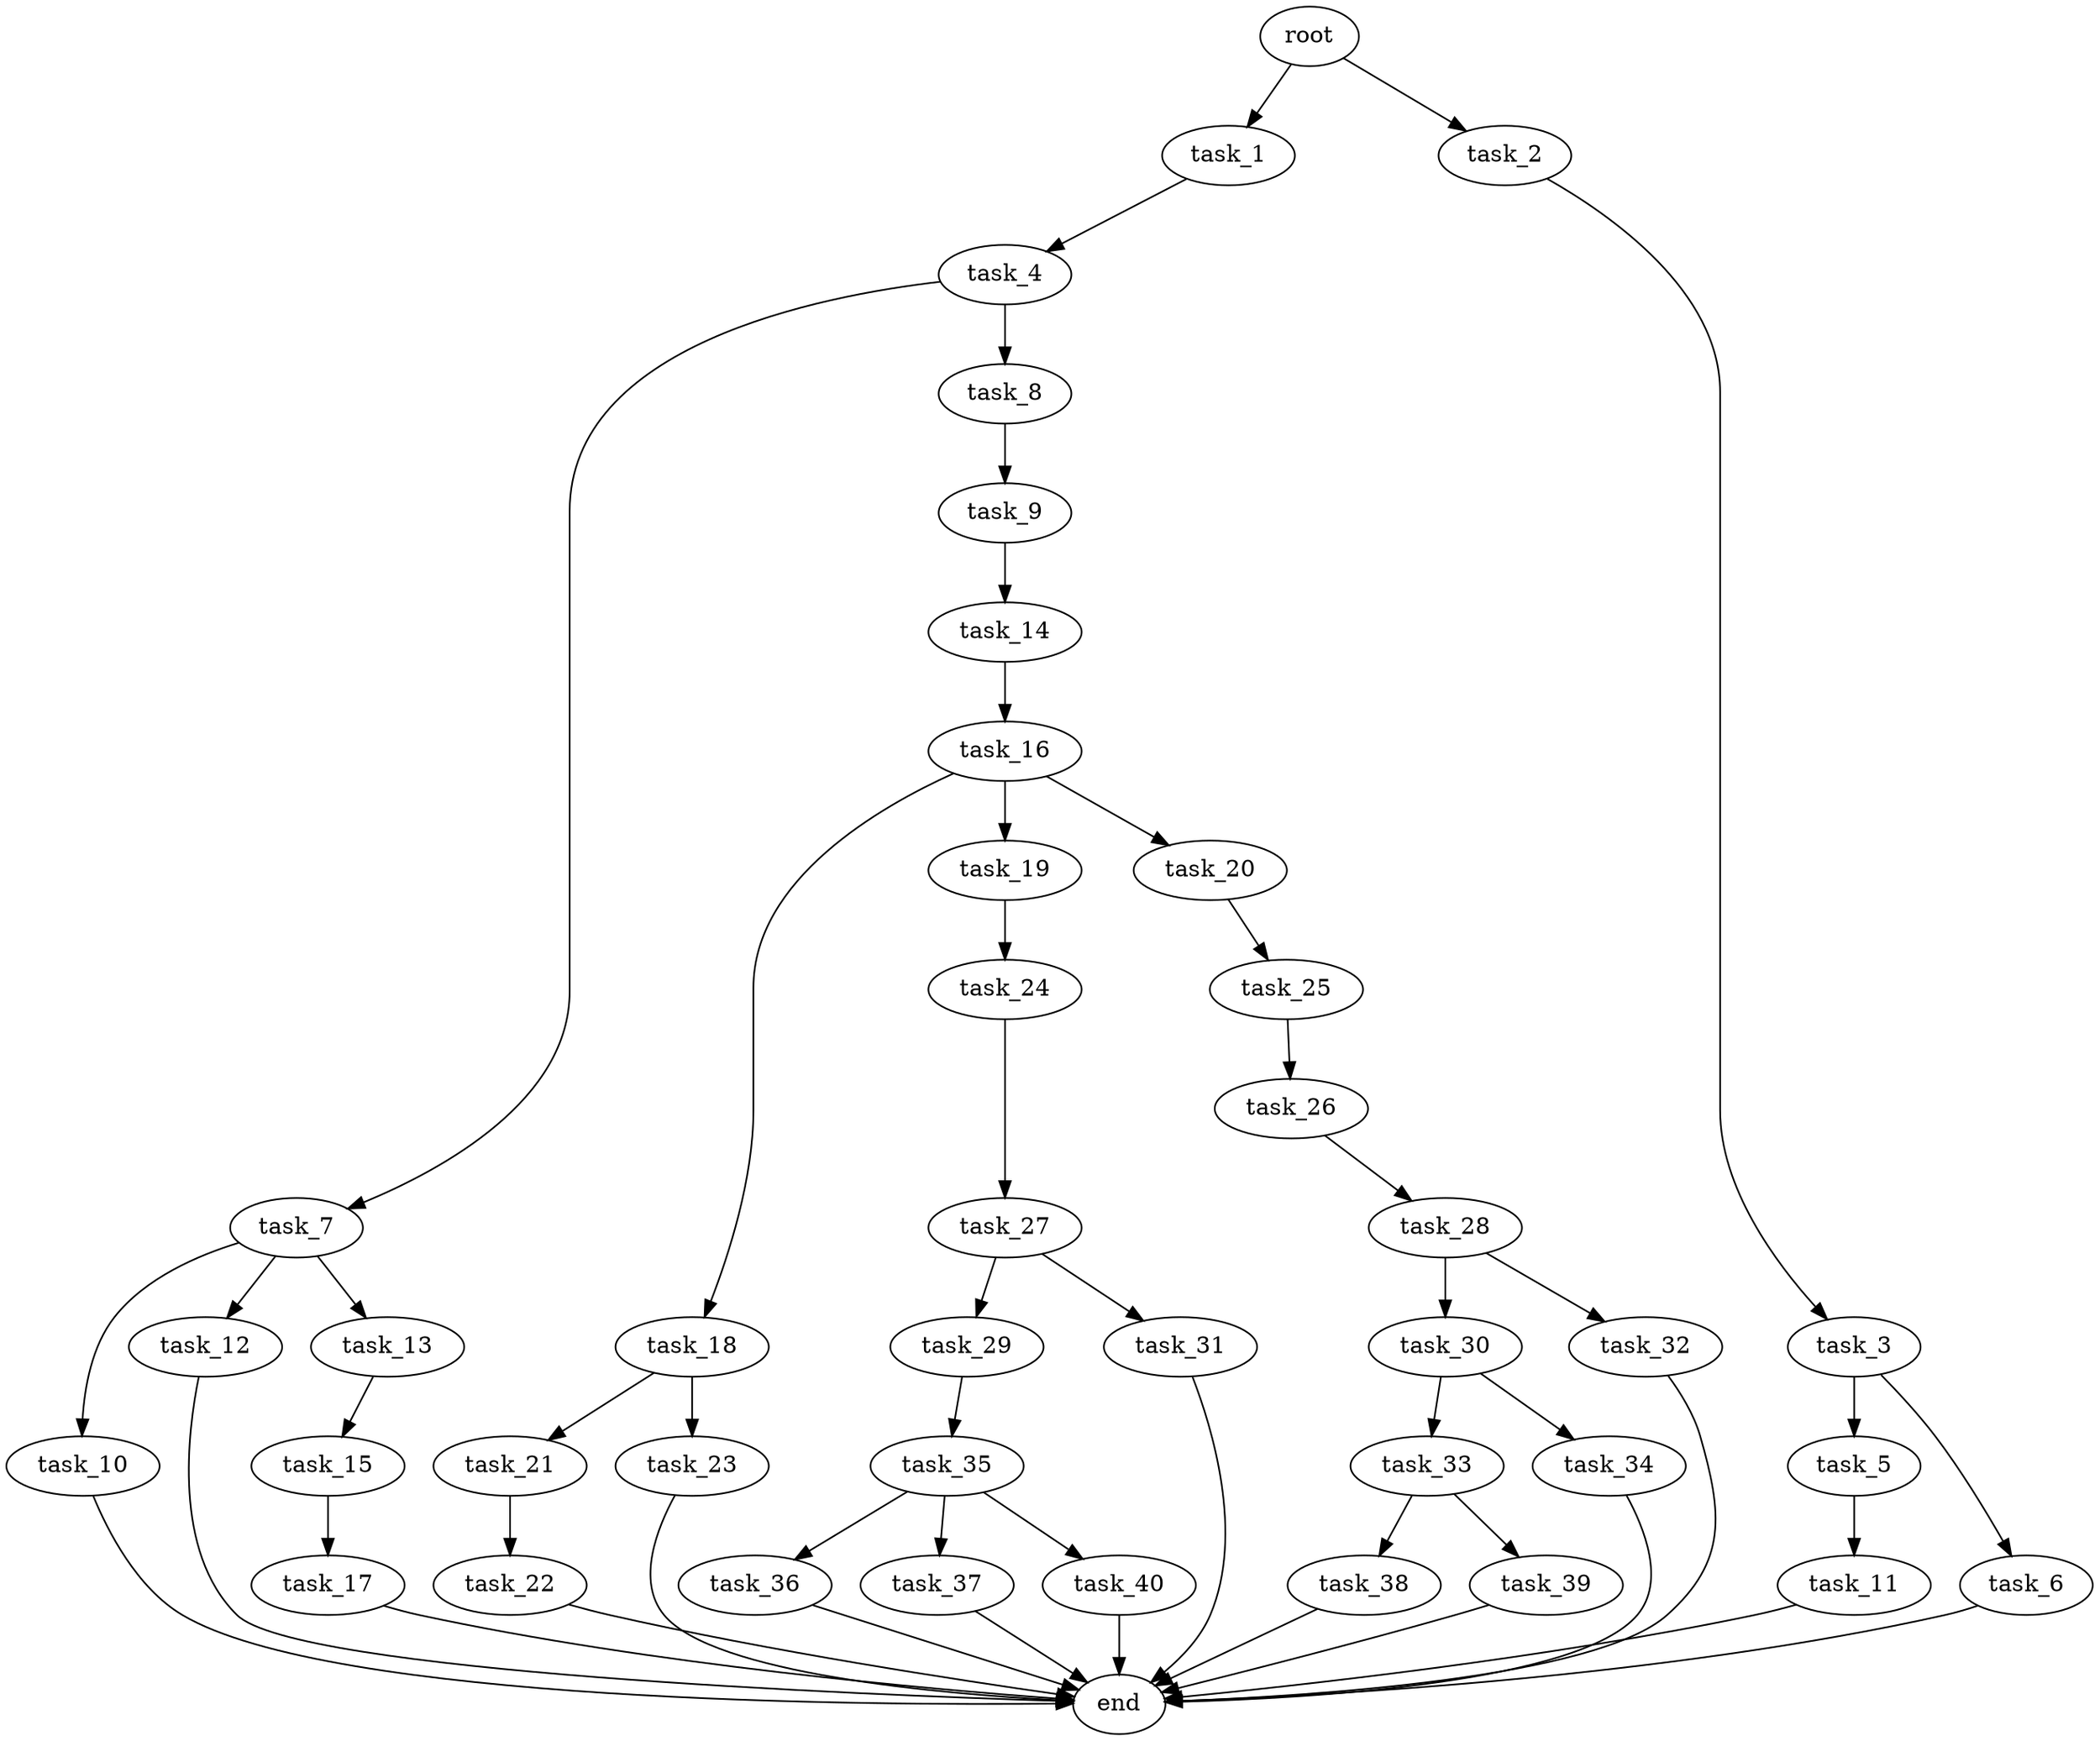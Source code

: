 digraph G {
  root [size="0.000000e+00"];
  task_1 [size="4.404026e+10"];
  task_2 [size="9.303168e+10"];
  task_3 [size="3.812243e+10"];
  task_4 [size="3.124191e+10"];
  task_5 [size="8.925339e+10"];
  task_6 [size="9.038684e+09"];
  task_7 [size="3.403510e+10"];
  task_8 [size="2.612928e+10"];
  task_9 [size="3.136243e+10"];
  task_10 [size="6.599406e+10"];
  task_11 [size="1.107349e+10"];
  task_12 [size="6.137357e+10"];
  task_13 [size="7.224094e+10"];
  task_14 [size="6.795551e+10"];
  task_15 [size="5.868222e+09"];
  task_16 [size="6.874839e+10"];
  task_17 [size="4.778089e+10"];
  task_18 [size="3.613799e+10"];
  task_19 [size="6.970212e+10"];
  task_20 [size="3.815518e+10"];
  task_21 [size="6.947972e+10"];
  task_22 [size="3.513259e+10"];
  task_23 [size="7.047662e+09"];
  task_24 [size="7.869846e+09"];
  task_25 [size="6.827978e+10"];
  task_26 [size="6.196093e+09"];
  task_27 [size="8.325408e+10"];
  task_28 [size="5.378637e+10"];
  task_29 [size="7.713153e+10"];
  task_30 [size="8.075232e+10"];
  task_31 [size="2.072208e+10"];
  task_32 [size="3.144566e+10"];
  task_33 [size="4.108485e+10"];
  task_34 [size="7.093857e+10"];
  task_35 [size="1.258505e+10"];
  task_36 [size="5.147163e+10"];
  task_37 [size="2.599794e+10"];
  task_38 [size="3.724511e+10"];
  task_39 [size="5.590578e+09"];
  task_40 [size="4.855596e+10"];
  end [size="0.000000e+00"];

  root -> task_1 [size="1.000000e-12"];
  root -> task_2 [size="1.000000e-12"];
  task_1 -> task_4 [size="3.124191e+08"];
  task_2 -> task_3 [size="3.812243e+08"];
  task_3 -> task_5 [size="8.925339e+08"];
  task_3 -> task_6 [size="9.038684e+07"];
  task_4 -> task_7 [size="3.403510e+08"];
  task_4 -> task_8 [size="2.612928e+08"];
  task_5 -> task_11 [size="1.107349e+08"];
  task_6 -> end [size="1.000000e-12"];
  task_7 -> task_10 [size="6.599406e+08"];
  task_7 -> task_12 [size="6.137357e+08"];
  task_7 -> task_13 [size="7.224094e+08"];
  task_8 -> task_9 [size="3.136243e+08"];
  task_9 -> task_14 [size="6.795551e+08"];
  task_10 -> end [size="1.000000e-12"];
  task_11 -> end [size="1.000000e-12"];
  task_12 -> end [size="1.000000e-12"];
  task_13 -> task_15 [size="5.868222e+07"];
  task_14 -> task_16 [size="6.874839e+08"];
  task_15 -> task_17 [size="4.778089e+08"];
  task_16 -> task_18 [size="3.613799e+08"];
  task_16 -> task_19 [size="6.970212e+08"];
  task_16 -> task_20 [size="3.815518e+08"];
  task_17 -> end [size="1.000000e-12"];
  task_18 -> task_21 [size="6.947972e+08"];
  task_18 -> task_23 [size="7.047662e+07"];
  task_19 -> task_24 [size="7.869846e+07"];
  task_20 -> task_25 [size="6.827978e+08"];
  task_21 -> task_22 [size="3.513259e+08"];
  task_22 -> end [size="1.000000e-12"];
  task_23 -> end [size="1.000000e-12"];
  task_24 -> task_27 [size="8.325408e+08"];
  task_25 -> task_26 [size="6.196093e+07"];
  task_26 -> task_28 [size="5.378637e+08"];
  task_27 -> task_29 [size="7.713153e+08"];
  task_27 -> task_31 [size="2.072208e+08"];
  task_28 -> task_30 [size="8.075232e+08"];
  task_28 -> task_32 [size="3.144566e+08"];
  task_29 -> task_35 [size="1.258505e+08"];
  task_30 -> task_33 [size="4.108485e+08"];
  task_30 -> task_34 [size="7.093857e+08"];
  task_31 -> end [size="1.000000e-12"];
  task_32 -> end [size="1.000000e-12"];
  task_33 -> task_38 [size="3.724511e+08"];
  task_33 -> task_39 [size="5.590578e+07"];
  task_34 -> end [size="1.000000e-12"];
  task_35 -> task_36 [size="5.147163e+08"];
  task_35 -> task_37 [size="2.599794e+08"];
  task_35 -> task_40 [size="4.855596e+08"];
  task_36 -> end [size="1.000000e-12"];
  task_37 -> end [size="1.000000e-12"];
  task_38 -> end [size="1.000000e-12"];
  task_39 -> end [size="1.000000e-12"];
  task_40 -> end [size="1.000000e-12"];
}
